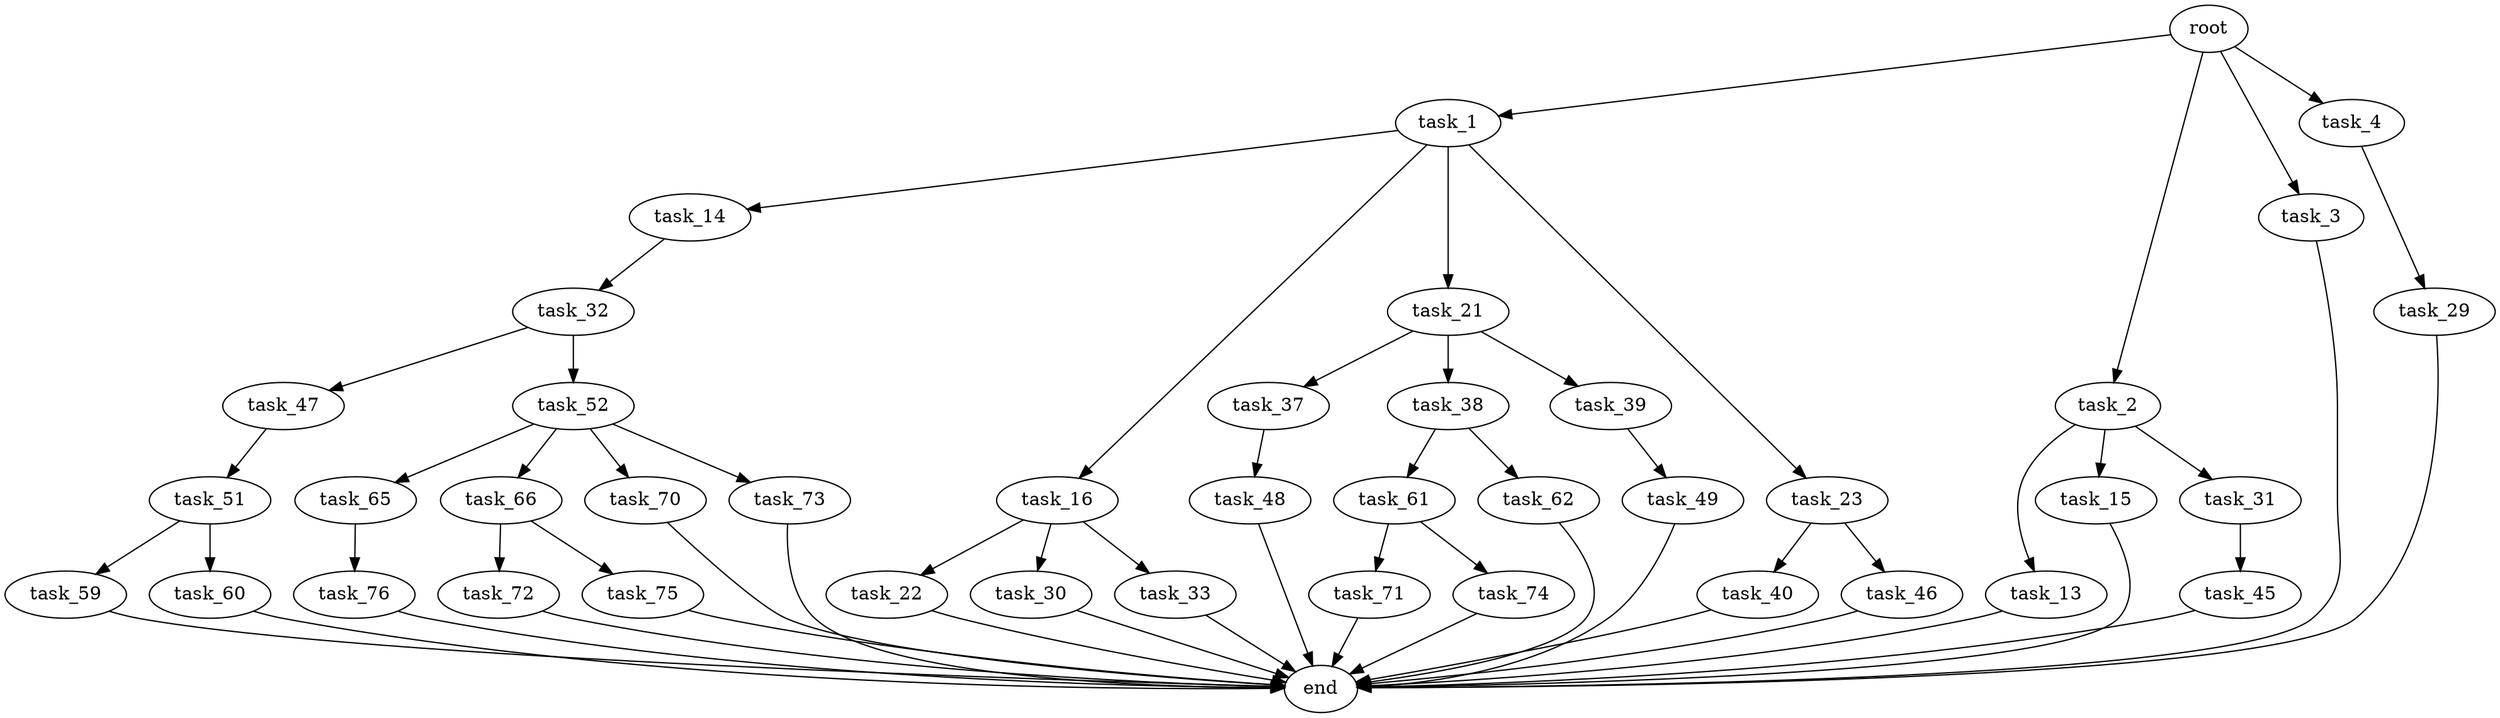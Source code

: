 digraph G {
  root [size="0.000000"];
  task_1 [size="7010719322.000000"];
  task_2 [size="365392995006.000000"];
  task_3 [size="13497037804.000000"];
  task_4 [size="28991029248.000000"];
  task_13 [size="33691303958.000000"];
  task_14 [size="3723152829.000000"];
  task_15 [size="28991029248.000000"];
  task_16 [size="231928233984.000000"];
  task_21 [size="24550287528.000000"];
  task_22 [size="330431388047.000000"];
  task_23 [size="472089559051.000000"];
  task_29 [size="1073741824000.000000"];
  task_30 [size="10887567618.000000"];
  task_31 [size="33929957361.000000"];
  task_32 [size="81053997704.000000"];
  task_33 [size="40879543226.000000"];
  task_37 [size="513574037.000000"];
  task_38 [size="68719476736.000000"];
  task_39 [size="368293445632.000000"];
  task_40 [size="8432343301.000000"];
  task_45 [size="456308749450.000000"];
  task_46 [size="183713645103.000000"];
  task_47 [size="9942222941.000000"];
  task_48 [size="368293445632.000000"];
  task_49 [size="1132445374053.000000"];
  task_51 [size="15340204913.000000"];
  task_52 [size="28991029248.000000"];
  task_59 [size="19140667061.000000"];
  task_60 [size="3108297879.000000"];
  task_61 [size="2382745723.000000"];
  task_62 [size="6998721959.000000"];
  task_65 [size="4070083835.000000"];
  task_66 [size="1073741824000.000000"];
  task_70 [size="782757789696.000000"];
  task_71 [size="368293445632.000000"];
  task_72 [size="68719476736.000000"];
  task_73 [size="1257283216.000000"];
  task_74 [size="144700204611.000000"];
  task_75 [size="602514068731.000000"];
  task_76 [size="368293445632.000000"];
  end [size="0.000000"];

  root -> task_1 [size="1.000000"];
  root -> task_2 [size="1.000000"];
  root -> task_3 [size="1.000000"];
  root -> task_4 [size="1.000000"];
  task_1 -> task_14 [size="33554432.000000"];
  task_1 -> task_16 [size="33554432.000000"];
  task_1 -> task_21 [size="33554432.000000"];
  task_1 -> task_23 [size="33554432.000000"];
  task_2 -> task_13 [size="411041792.000000"];
  task_2 -> task_15 [size="411041792.000000"];
  task_2 -> task_31 [size="411041792.000000"];
  task_3 -> end [size="1.000000"];
  task_4 -> task_29 [size="75497472.000000"];
  task_13 -> end [size="1.000000"];
  task_14 -> task_32 [size="75497472.000000"];
  task_15 -> end [size="1.000000"];
  task_16 -> task_22 [size="301989888.000000"];
  task_16 -> task_30 [size="301989888.000000"];
  task_16 -> task_33 [size="301989888.000000"];
  task_21 -> task_37 [size="33554432.000000"];
  task_21 -> task_38 [size="33554432.000000"];
  task_21 -> task_39 [size="33554432.000000"];
  task_22 -> end [size="1.000000"];
  task_23 -> task_40 [size="411041792.000000"];
  task_23 -> task_46 [size="411041792.000000"];
  task_29 -> end [size="1.000000"];
  task_30 -> end [size="1.000000"];
  task_31 -> task_45 [size="838860800.000000"];
  task_32 -> task_47 [size="75497472.000000"];
  task_32 -> task_52 [size="75497472.000000"];
  task_33 -> end [size="1.000000"];
  task_37 -> task_48 [size="33554432.000000"];
  task_38 -> task_61 [size="134217728.000000"];
  task_38 -> task_62 [size="134217728.000000"];
  task_39 -> task_49 [size="411041792.000000"];
  task_40 -> end [size="1.000000"];
  task_45 -> end [size="1.000000"];
  task_46 -> end [size="1.000000"];
  task_47 -> task_51 [size="301989888.000000"];
  task_48 -> end [size="1.000000"];
  task_49 -> end [size="1.000000"];
  task_51 -> task_59 [size="411041792.000000"];
  task_51 -> task_60 [size="411041792.000000"];
  task_52 -> task_65 [size="75497472.000000"];
  task_52 -> task_66 [size="75497472.000000"];
  task_52 -> task_70 [size="75497472.000000"];
  task_52 -> task_73 [size="75497472.000000"];
  task_59 -> end [size="1.000000"];
  task_60 -> end [size="1.000000"];
  task_61 -> task_71 [size="134217728.000000"];
  task_61 -> task_74 [size="134217728.000000"];
  task_62 -> end [size="1.000000"];
  task_65 -> task_76 [size="209715200.000000"];
  task_66 -> task_72 [size="838860800.000000"];
  task_66 -> task_75 [size="838860800.000000"];
  task_70 -> end [size="1.000000"];
  task_71 -> end [size="1.000000"];
  task_72 -> end [size="1.000000"];
  task_73 -> end [size="1.000000"];
  task_74 -> end [size="1.000000"];
  task_75 -> end [size="1.000000"];
  task_76 -> end [size="1.000000"];
}
